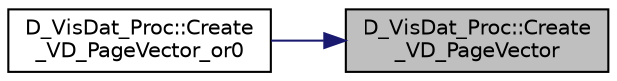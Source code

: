 digraph "D_VisDat_Proc::Create_VD_PageVector"
{
 // LATEX_PDF_SIZE
  edge [fontname="Helvetica",fontsize="10",labelfontname="Helvetica",labelfontsize="10"];
  node [fontname="Helvetica",fontsize="10",shape=record];
  rankdir="RL";
  Node1 [label="D_VisDat_Proc::Create\l_VD_PageVector",height=0.2,width=0.4,color="black", fillcolor="grey75", style="filled", fontcolor="black",tooltip=" "];
  Node1 -> Node2 [dir="back",color="midnightblue",fontsize="10",style="solid",fontname="Helvetica"];
  Node2 [label="D_VisDat_Proc::Create\l_VD_PageVector_or0",height=0.2,width=0.4,color="black", fillcolor="white", style="filled",URL="$class_d___vis_dat___proc.html#a60bfe9d8eb486f3d74a21fcf307e4f0f",tooltip=" "];
}
